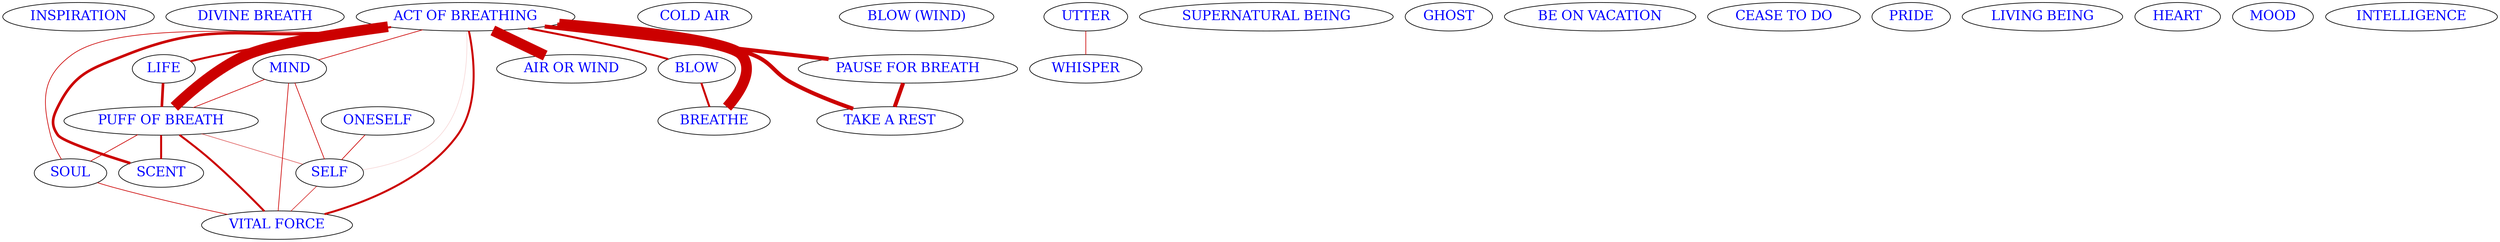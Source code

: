 digraph CausalGraphSummary
{
  splines=true;
  node [ fontcolor=blue, fontsize=20];
  "INSPIRATION" [pos="-1,0!"];
  "DIVINE BREATH" [pos="1.5,0.8!"];
  "SCENT" [pos="-1.2,1.9!"];
  "PUFF OF BREATH" [pos="4.5,1.6!"];
  "COLD AIR" [pos="-1,3.6!"];
  "AIR OR WIND" [pos="3,3.2!"];
  "BLOW (WIND)" [pos="1,5!"];
  "BLOW" [pos="5.7,5!"];
  "WHISPER" [pos="4,7!"];
  "UTTER" [pos="0,6.5!"];
  "SUPERNATURAL BEING" [pos="3,-0.3!"];
  "GHOST" [pos="6,0.2!"];
  "ACT OF BREATHING" [pos="7,3.2!"];
  "BREATHE" [pos="6.5,4.1!"];
  "PAUSE FOR BREATH" [pos="9.5,5.2!"];
  "TAKE A REST" [pos="14,6!"];
  "BE ON VACATION" [pos="8,7!"];
  "CEASE TO DO" [pos="13,4.5!"];
  "PRIDE" [pos="9,-0.2!"];
  "SOUL" [pos="9.5,0.5!"];
  "LIFE" [pos="10.8,2.2!"];
  "LIVING BEING" [pos="11.5,3.5!"];
  "VITAL FORCE" [pos="11,1.2!"];
  "HEART" [pos="12.3,0.3!"];
  "MOOD" [pos="11,-0.5!"];
  "INTELLIGENCE" [pos="15.2,1!"];
  "MIND" [pos="14.5,2.2!"];
  "SELF" [pos="15,3!"];
  "ONESELF" [pos="15.5,4!"];
subgraph undirected
{
  edge [dir=none];
  "ACT OF BREATHING" -> "AIR OR WIND" [color="#cc0000ff",penwidth="16"];
  "ACT OF BREATHING" -> "BLOW" [color="#cc0000ff",penwidth="3"];
  "ACT OF BREATHING" -> "BREATHE" [color="#cc0000ff",penwidth="16"];
  "ACT OF BREATHING" -> "LIFE" [color="#cc0000ff",penwidth="3"];
  "ACT OF BREATHING" -> "MIND" [color="#cc0000ff",penwidth="1"];
  "ACT OF BREATHING" -> "PAUSE FOR BREATH" [color="#cc0000ff",penwidth="6"];
  "ACT OF BREATHING" -> "PUFF OF BREATH" [color="#cc0000ff",penwidth="16"];
  "ACT OF BREATHING" -> "SCENT" [color="#cc0000ff",penwidth="4"];
  "ACT OF BREATHING" -> "SELF" [color="#cc000026",penwidth="1"];
  "ACT OF BREATHING" -> "SOUL" [color="#cc0000ff",penwidth="1"];
  "ACT OF BREATHING" -> "TAKE A REST" [color="#cc0000ff",penwidth="6"];
  "ACT OF BREATHING" -> "VITAL FORCE" [color="#cc0000ff",penwidth="3"];
  "BLOW" -> "BREATHE" [color="#cc0000ff",penwidth="3"];
  "LIFE" -> "PUFF OF BREATH" [color="#cc0000ff",penwidth="4"];
  "MIND" -> "PUFF OF BREATH" [color="#cc0000ff",penwidth="1"];
  "MIND" -> "SELF" [color="#cc0000ff",penwidth="1"];
  "MIND" -> "VITAL FORCE" [color="#cc0000ff",penwidth="1"];
  "ONESELF" -> "SELF" [color="#cc0000ff",penwidth="1"];
  "PAUSE FOR BREATH" -> "TAKE A REST" [color="#cc0000ff",penwidth="6"];
  "PUFF OF BREATH" -> "SCENT" [color="#cc0000ff",penwidth="3"];
  "PUFF OF BREATH" -> "SELF" [color="#cc000099",penwidth="1"];
  "PUFF OF BREATH" -> "SOUL" [color="#cc0000ff",penwidth="1"];
  "PUFF OF BREATH" -> "VITAL FORCE" [color="#cc0000ff",penwidth="3"];
  "SELF" -> "VITAL FORCE" [color="#cc0000cc",penwidth="1"];
  "SOUL" -> "VITAL FORCE" [color="#cc0000ff",penwidth="1"];
  "UTTER" -> "WHISPER" [color="#cc0000ff",penwidth="1"];
}
subgraph bidirected
{
  edge [dir=none];
}
subgraph directed
{
  edge [arrowsize=1];
}
subgraph directedPreset
{
  edge [arrowsize=1];
}
}

